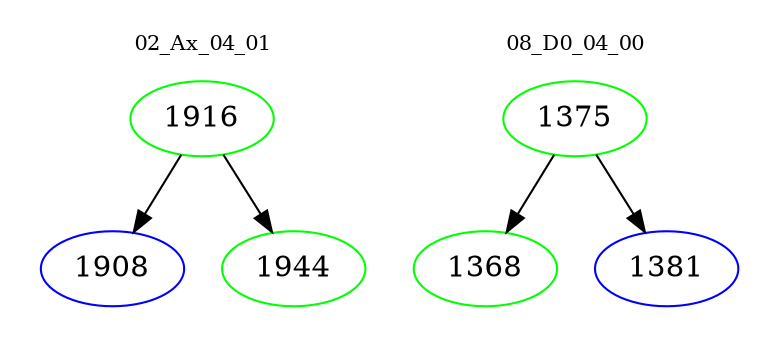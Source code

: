 digraph{
subgraph cluster_0 {
color = white
label = "02_Ax_04_01";
fontsize=10;
T0_1916 [label="1916", color="green"]
T0_1916 -> T0_1908 [color="black"]
T0_1908 [label="1908", color="blue"]
T0_1916 -> T0_1944 [color="black"]
T0_1944 [label="1944", color="green"]
}
subgraph cluster_1 {
color = white
label = "08_D0_04_00";
fontsize=10;
T1_1375 [label="1375", color="green"]
T1_1375 -> T1_1368 [color="black"]
T1_1368 [label="1368", color="green"]
T1_1375 -> T1_1381 [color="black"]
T1_1381 [label="1381", color="blue"]
}
}

